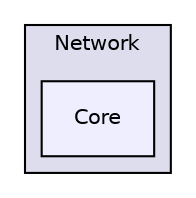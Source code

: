 digraph "D:/Projets/Final-Bomber/1 - Final-Bomber/Final-Bomber/Network/Core" {
  compound=true
  node [ fontsize="10", fontname="Helvetica"];
  edge [ labelfontsize="10", labelfontname="Helvetica"];
  subgraph clusterdir_ebbb47fe57febb73e27b89b5d6055d90 {
    graph [ bgcolor="#ddddee", pencolor="black", label="Network" fontname="Helvetica", fontsize="10", URL="dir_ebbb47fe57febb73e27b89b5d6055d90.html"]
  dir_8bd5dfadc682e285d1b7d77d9fefd53c [shape=box, label="Core", style="filled", fillcolor="#eeeeff", pencolor="black", URL="dir_8bd5dfadc682e285d1b7d77d9fefd53c.html"];
  }
}
